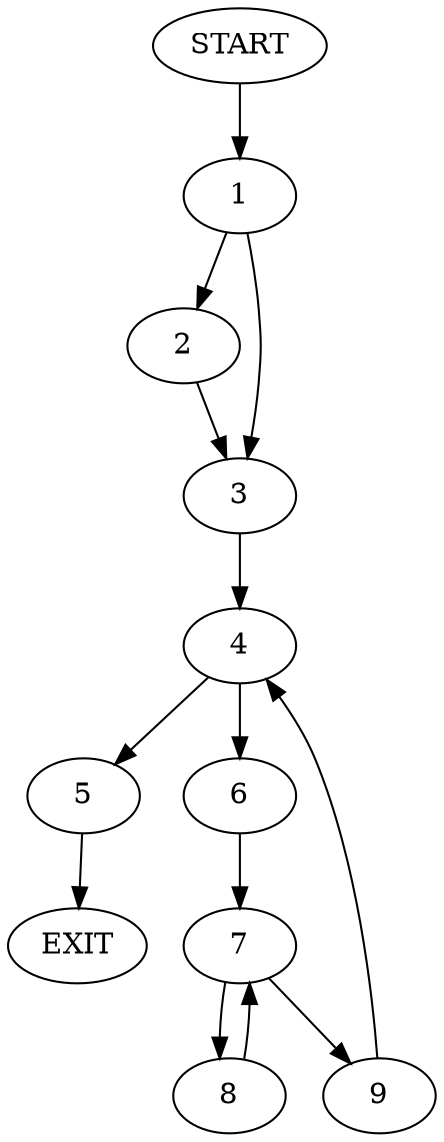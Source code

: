 digraph {
0 [label="START"]
10 [label="EXIT"]
0 -> 1
1 -> 2
1 -> 3
2 -> 3
3 -> 4
4 -> 5
4 -> 6
6 -> 7
5 -> 10
7 -> 8
7 -> 9
8 -> 7
9 -> 4
}
